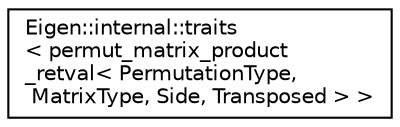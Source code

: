 digraph "Graphical Class Hierarchy"
{
  edge [fontname="Helvetica",fontsize="10",labelfontname="Helvetica",labelfontsize="10"];
  node [fontname="Helvetica",fontsize="10",shape=record];
  rankdir="LR";
  Node1 [label="Eigen::internal::traits\l\< permut_matrix_product\l_retval\< PermutationType,\l MatrixType, Side, Transposed \> \>",height=0.2,width=0.4,color="black", fillcolor="white", style="filled",URL="$struct_eigen_1_1internal_1_1traits_3_01permut__matrix__product__retval_3_01_permutation_type_00_794517eaafbe302343c301862e9a34b8.html"];
}
